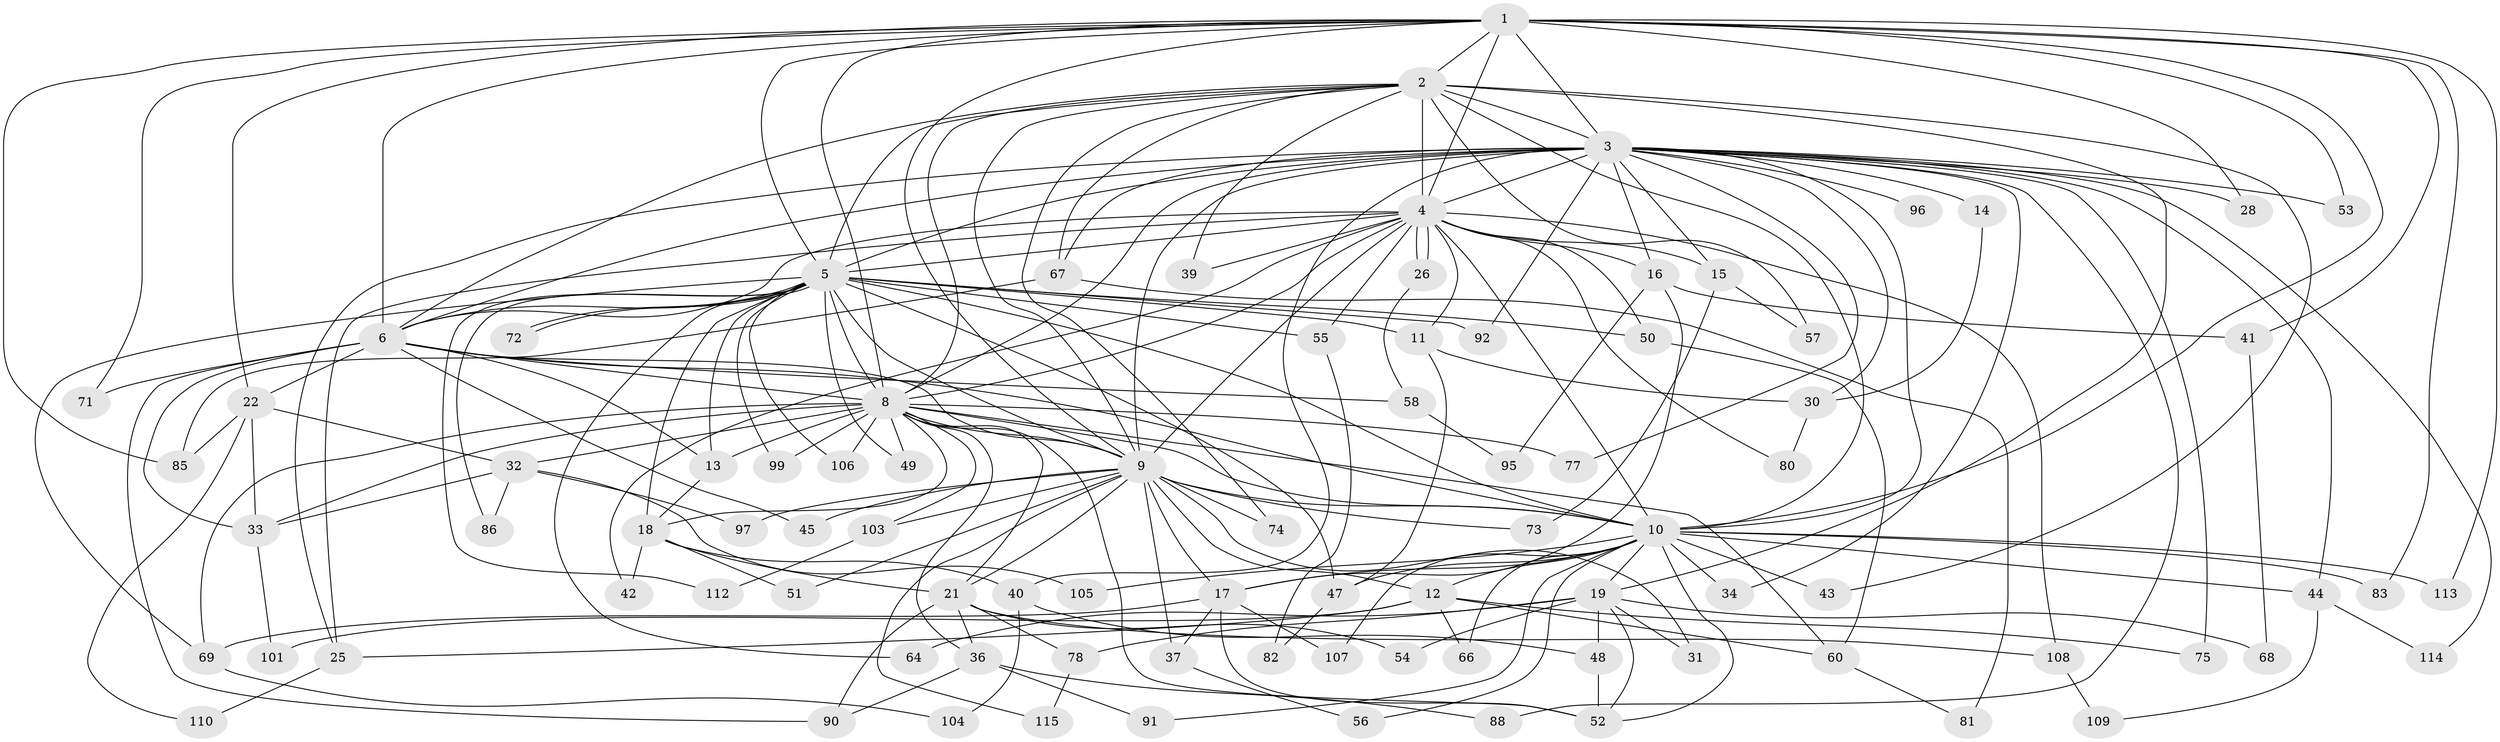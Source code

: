 // Generated by graph-tools (version 1.1) at 2025/23/03/03/25 07:23:41]
// undirected, 89 vertices, 210 edges
graph export_dot {
graph [start="1"]
  node [color=gray90,style=filled];
  1 [super="+24"];
  2 [super="+59"];
  3 [super="+7"];
  4 [super="+23"];
  5 [super="+62"];
  6 [super="+111"];
  8 [super="+35"];
  9 [super="+89"];
  10 [super="+84"];
  11 [super="+65"];
  12 [super="+20"];
  13 [super="+70"];
  14 [super="+93"];
  15;
  16;
  17 [super="+29"];
  18 [super="+46"];
  19 [super="+63"];
  21 [super="+76"];
  22 [super="+27"];
  25 [super="+94"];
  26;
  28;
  30;
  31;
  32 [super="+87"];
  33 [super="+38"];
  34;
  36;
  37;
  39;
  40;
  41;
  42;
  43;
  44;
  45;
  47;
  48;
  49;
  50 [super="+98"];
  51;
  52 [super="+61"];
  53;
  54;
  55;
  56;
  57;
  58;
  60;
  64;
  66;
  67;
  68;
  69 [super="+79"];
  71;
  72;
  73;
  74;
  75;
  77;
  78;
  80;
  81;
  82;
  83;
  85 [super="+100"];
  86;
  88;
  90 [super="+102"];
  91;
  92;
  95;
  96;
  97;
  99;
  101;
  103;
  104;
  105;
  106;
  107;
  108;
  109;
  110;
  112;
  113;
  114;
  115;
  1 -- 2;
  1 -- 3 [weight=3];
  1 -- 4;
  1 -- 5;
  1 -- 6;
  1 -- 8;
  1 -- 9;
  1 -- 10;
  1 -- 22 [weight=2];
  1 -- 41;
  1 -- 53;
  1 -- 71;
  1 -- 83;
  1 -- 85;
  1 -- 113;
  1 -- 28;
  2 -- 3 [weight=2];
  2 -- 4;
  2 -- 5;
  2 -- 6;
  2 -- 8;
  2 -- 9;
  2 -- 10;
  2 -- 19;
  2 -- 39;
  2 -- 43;
  2 -- 57;
  2 -- 74;
  2 -- 67;
  3 -- 4 [weight=3];
  3 -- 5 [weight=2];
  3 -- 6 [weight=2];
  3 -- 8 [weight=2];
  3 -- 9 [weight=2];
  3 -- 10 [weight=2];
  3 -- 14 [weight=2];
  3 -- 16;
  3 -- 28;
  3 -- 34;
  3 -- 53;
  3 -- 75;
  3 -- 77;
  3 -- 88;
  3 -- 92;
  3 -- 96 [weight=2];
  3 -- 114;
  3 -- 67;
  3 -- 15;
  3 -- 25;
  3 -- 30;
  3 -- 40;
  3 -- 44;
  4 -- 5;
  4 -- 6 [weight=2];
  4 -- 8;
  4 -- 9;
  4 -- 10;
  4 -- 11;
  4 -- 15;
  4 -- 16;
  4 -- 26;
  4 -- 26;
  4 -- 39;
  4 -- 42;
  4 -- 50;
  4 -- 55;
  4 -- 80;
  4 -- 108;
  4 -- 25;
  5 -- 6;
  5 -- 8;
  5 -- 9;
  5 -- 10;
  5 -- 11 [weight=2];
  5 -- 18;
  5 -- 49;
  5 -- 50;
  5 -- 55;
  5 -- 64;
  5 -- 69;
  5 -- 72;
  5 -- 72;
  5 -- 86;
  5 -- 99;
  5 -- 112;
  5 -- 106;
  5 -- 92;
  5 -- 47;
  5 -- 13;
  6 -- 8;
  6 -- 9;
  6 -- 10;
  6 -- 13;
  6 -- 22;
  6 -- 33;
  6 -- 45;
  6 -- 58;
  6 -- 71;
  6 -- 90;
  8 -- 9;
  8 -- 10;
  8 -- 13;
  8 -- 21;
  8 -- 32;
  8 -- 33;
  8 -- 36;
  8 -- 49;
  8 -- 60;
  8 -- 77;
  8 -- 99;
  8 -- 103;
  8 -- 106;
  8 -- 52;
  8 -- 18;
  8 -- 69;
  9 -- 10;
  9 -- 12 [weight=2];
  9 -- 31;
  9 -- 37;
  9 -- 45;
  9 -- 51;
  9 -- 73;
  9 -- 74;
  9 -- 97;
  9 -- 103;
  9 -- 17;
  9 -- 21;
  9 -- 115;
  10 -- 12;
  10 -- 17;
  10 -- 19;
  10 -- 34;
  10 -- 43;
  10 -- 44;
  10 -- 47;
  10 -- 56;
  10 -- 66;
  10 -- 83;
  10 -- 91;
  10 -- 105;
  10 -- 113;
  10 -- 107;
  10 -- 52;
  11 -- 30;
  11 -- 47;
  12 -- 25;
  12 -- 60;
  12 -- 75;
  12 -- 66;
  12 -- 101;
  13 -- 18;
  14 -- 30;
  15 -- 57;
  15 -- 73;
  16 -- 17;
  16 -- 41;
  16 -- 95;
  17 -- 37;
  17 -- 69;
  17 -- 107;
  17 -- 52;
  18 -- 21;
  18 -- 40;
  18 -- 42;
  18 -- 51;
  19 -- 31;
  19 -- 48;
  19 -- 54;
  19 -- 64;
  19 -- 68;
  19 -- 78;
  19 -- 52;
  21 -- 36;
  21 -- 54;
  21 -- 108;
  21 -- 78;
  21 -- 90;
  22 -- 110;
  22 -- 85;
  22 -- 33;
  22 -- 32;
  25 -- 110;
  26 -- 58;
  30 -- 80;
  32 -- 86;
  32 -- 105;
  32 -- 33;
  32 -- 97;
  33 -- 101;
  36 -- 88;
  36 -- 90;
  36 -- 91;
  37 -- 56;
  40 -- 48;
  40 -- 104;
  41 -- 68;
  44 -- 109;
  44 -- 114;
  47 -- 82;
  48 -- 52;
  50 -- 60;
  55 -- 82;
  58 -- 95;
  60 -- 81;
  67 -- 81;
  67 -- 85;
  69 -- 104;
  78 -- 115;
  103 -- 112;
  108 -- 109;
}
